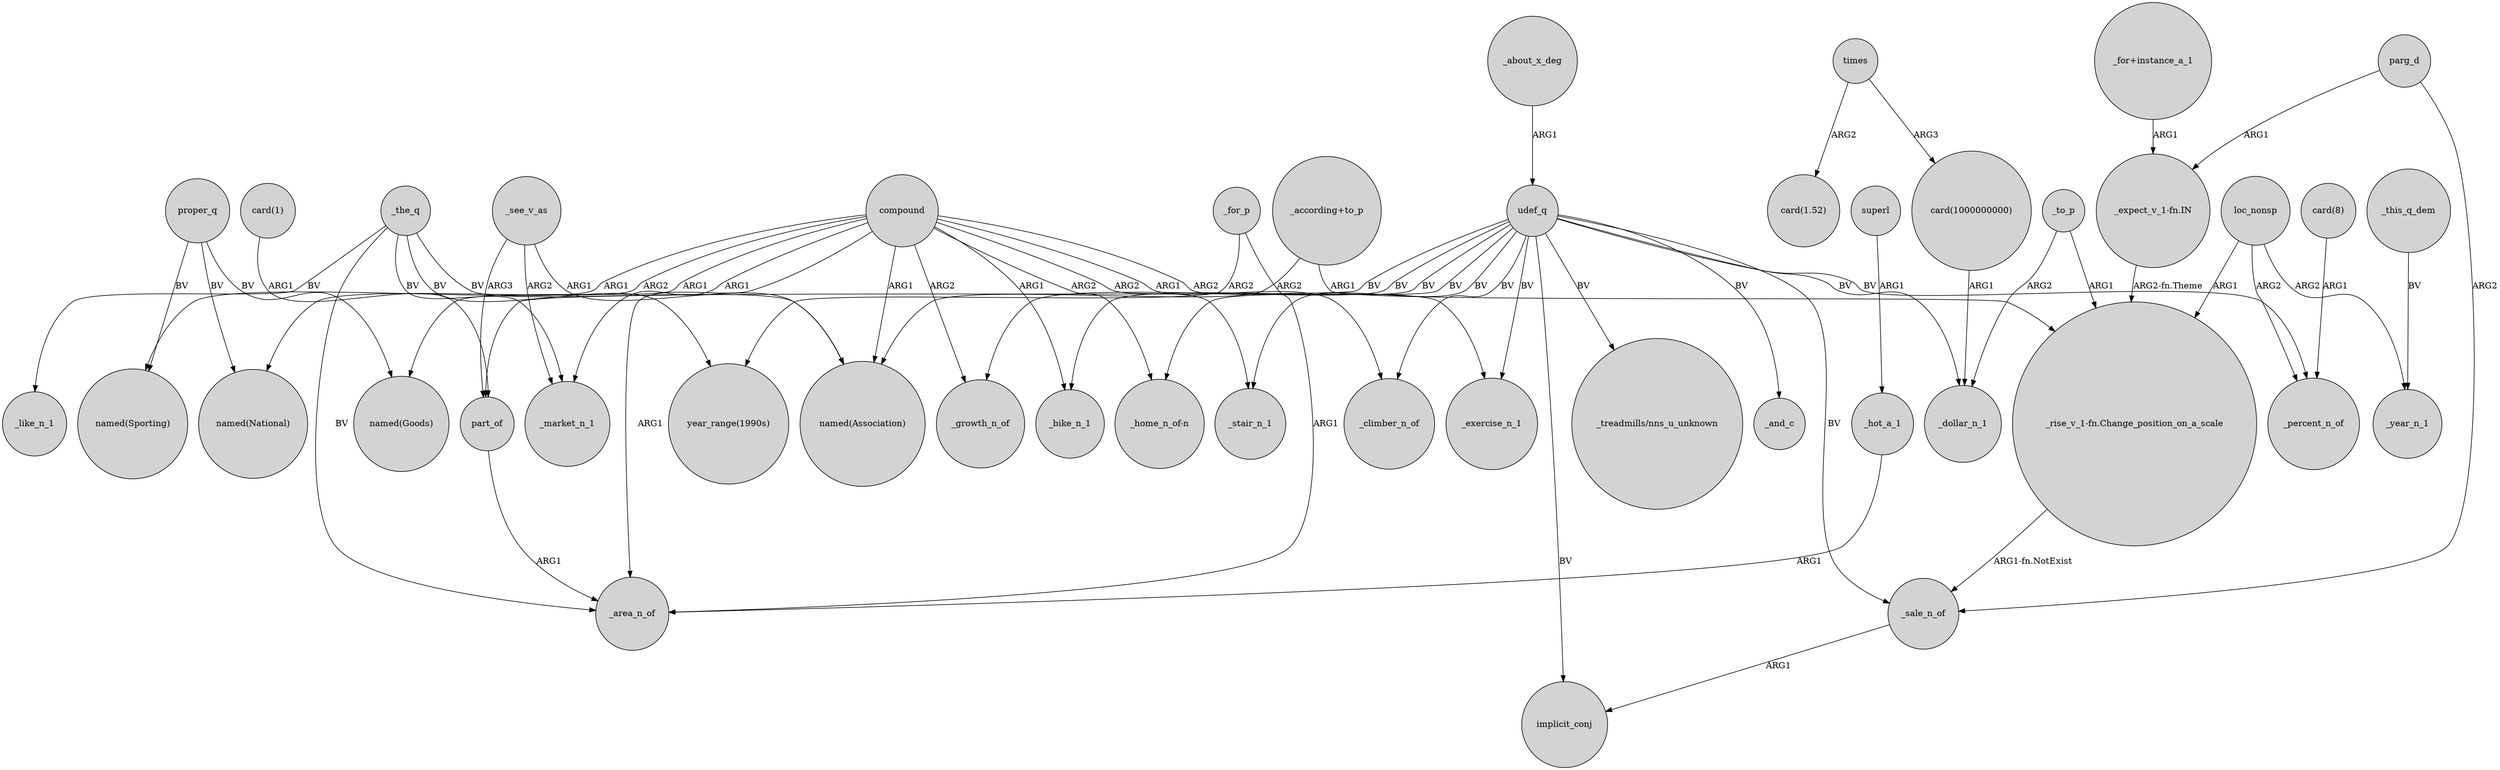 digraph {
	node [shape=circle style=filled]
	_sale_n_of -> implicit_conj [label=ARG1]
	_the_q -> "year_range(1990s)" [label=BV]
	compound -> _exercise_n_1 [label=ARG2]
	superl -> _hot_a_1 [label=ARG1]
	compound -> _stair_n_1 [label=ARG2]
	udef_q -> part_of [label=BV]
	_to_p -> _dollar_n_1 [label=ARG2]
	compound -> "named(Goods)" [label=ARG1]
	"_rise_v_1-fn.Change_position_on_a_scale" -> _sale_n_of [label="ARG1-fn.NotExist"]
	"_expect_v_1-fn.IN" -> "_rise_v_1-fn.Change_position_on_a_scale" [label="ARG2-fn.Theme"]
	proper_q -> "named(Goods)" [label=BV]
	udef_q -> "_treadmills/nns_u_unknown" [label=BV]
	times -> "card(1.52)" [label=ARG2]
	part_of -> _area_n_of [label=ARG1]
	compound -> "named(Sporting)" [label=ARG1]
	udef_q -> "_home_n_of-n" [label=BV]
	udef_q -> _bike_n_1 [label=BV]
	compound -> _climber_n_of [label=ARG1]
	compound -> _growth_n_of [label=ARG2]
	_about_x_deg -> udef_q [label=ARG1]
	udef_q -> implicit_conj [label=BV]
	_see_v_as -> part_of [label=ARG3]
	udef_q -> _stair_n_1 [label=BV]
	times -> "card(1000000000)" [label=ARG3]
	_see_v_as -> _market_n_1 [label=ARG2]
	compound -> "named(National)" [label=ARG2]
	udef_q -> _climber_n_of [label=BV]
	"_according+to_p" -> "_rise_v_1-fn.Change_position_on_a_scale" [label=ARG1]
	loc_nonsp -> _percent_n_of [label=ARG2]
	parg_d -> _sale_n_of [label=ARG2]
	loc_nonsp -> "_rise_v_1-fn.Change_position_on_a_scale" [label=ARG1]
	_for_p -> _area_n_of [label=ARG1]
	_for_p -> "year_range(1990s)" [label=ARG2]
	parg_d -> "_expect_v_1-fn.IN" [label=ARG1]
	loc_nonsp -> _year_n_1 [label=ARG2]
	_the_q -> _area_n_of [label=BV]
	udef_q -> _sale_n_of [label=BV]
	"card(1)" -> part_of [label=ARG1]
	_see_v_as -> "named(Association)" [label=ARG1]
	"_according+to_p" -> "named(Association)" [label=ARG2]
	_hot_a_1 -> _area_n_of [label=ARG1]
	"card(8)" -> _percent_n_of [label=ARG1]
	_the_q -> "named(Association)" [label=BV]
	udef_q -> _exercise_n_1 [label=BV]
	"_for+instance_a_1" -> "_expect_v_1-fn.IN" [label=ARG1]
	proper_q -> "named(Sporting)" [label=BV]
	proper_q -> "named(National)" [label=BV]
	udef_q -> _percent_n_of [label=BV]
	compound -> _market_n_1 [label=ARG1]
	compound -> "named(Association)" [label=ARG1]
	"card(1000000000)" -> _dollar_n_1 [label=ARG1]
	compound -> "_home_n_of-n" [label=ARG2]
	_the_q -> _market_n_1 [label=BV]
	udef_q -> _and_c [label=BV]
	_to_p -> "_rise_v_1-fn.Change_position_on_a_scale" [label=ARG1]
	compound -> _area_n_of [label=ARG1]
	udef_q -> _growth_n_of [label=BV]
	compound -> _bike_n_1 [label=ARG1]
	udef_q -> _dollar_n_1 [label=BV]
	_the_q -> _like_n_1 [label=BV]
	_this_q_dem -> _year_n_1 [label=BV]
}
